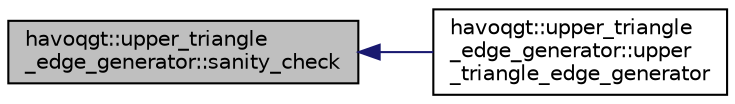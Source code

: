 digraph "havoqgt::upper_triangle_edge_generator::sanity_check"
{
  edge [fontname="Helvetica",fontsize="10",labelfontname="Helvetica",labelfontsize="10"];
  node [fontname="Helvetica",fontsize="10",shape=record];
  rankdir="LR";
  Node1 [label="havoqgt::upper_triangle\l_edge_generator::sanity_check",height=0.2,width=0.4,color="black", fillcolor="grey75", style="filled", fontcolor="black"];
  Node1 -> Node2 [dir="back",color="midnightblue",fontsize="10",style="solid",fontname="Helvetica"];
  Node2 [label="havoqgt::upper_triangle\l_edge_generator::upper\l_triangle_edge_generator",height=0.2,width=0.4,color="black", fillcolor="white", style="filled",URL="$classhavoqgt_1_1upper__triangle__edge__generator.html#a0543915f4df2f6f0c237b941b686091f"];
}
